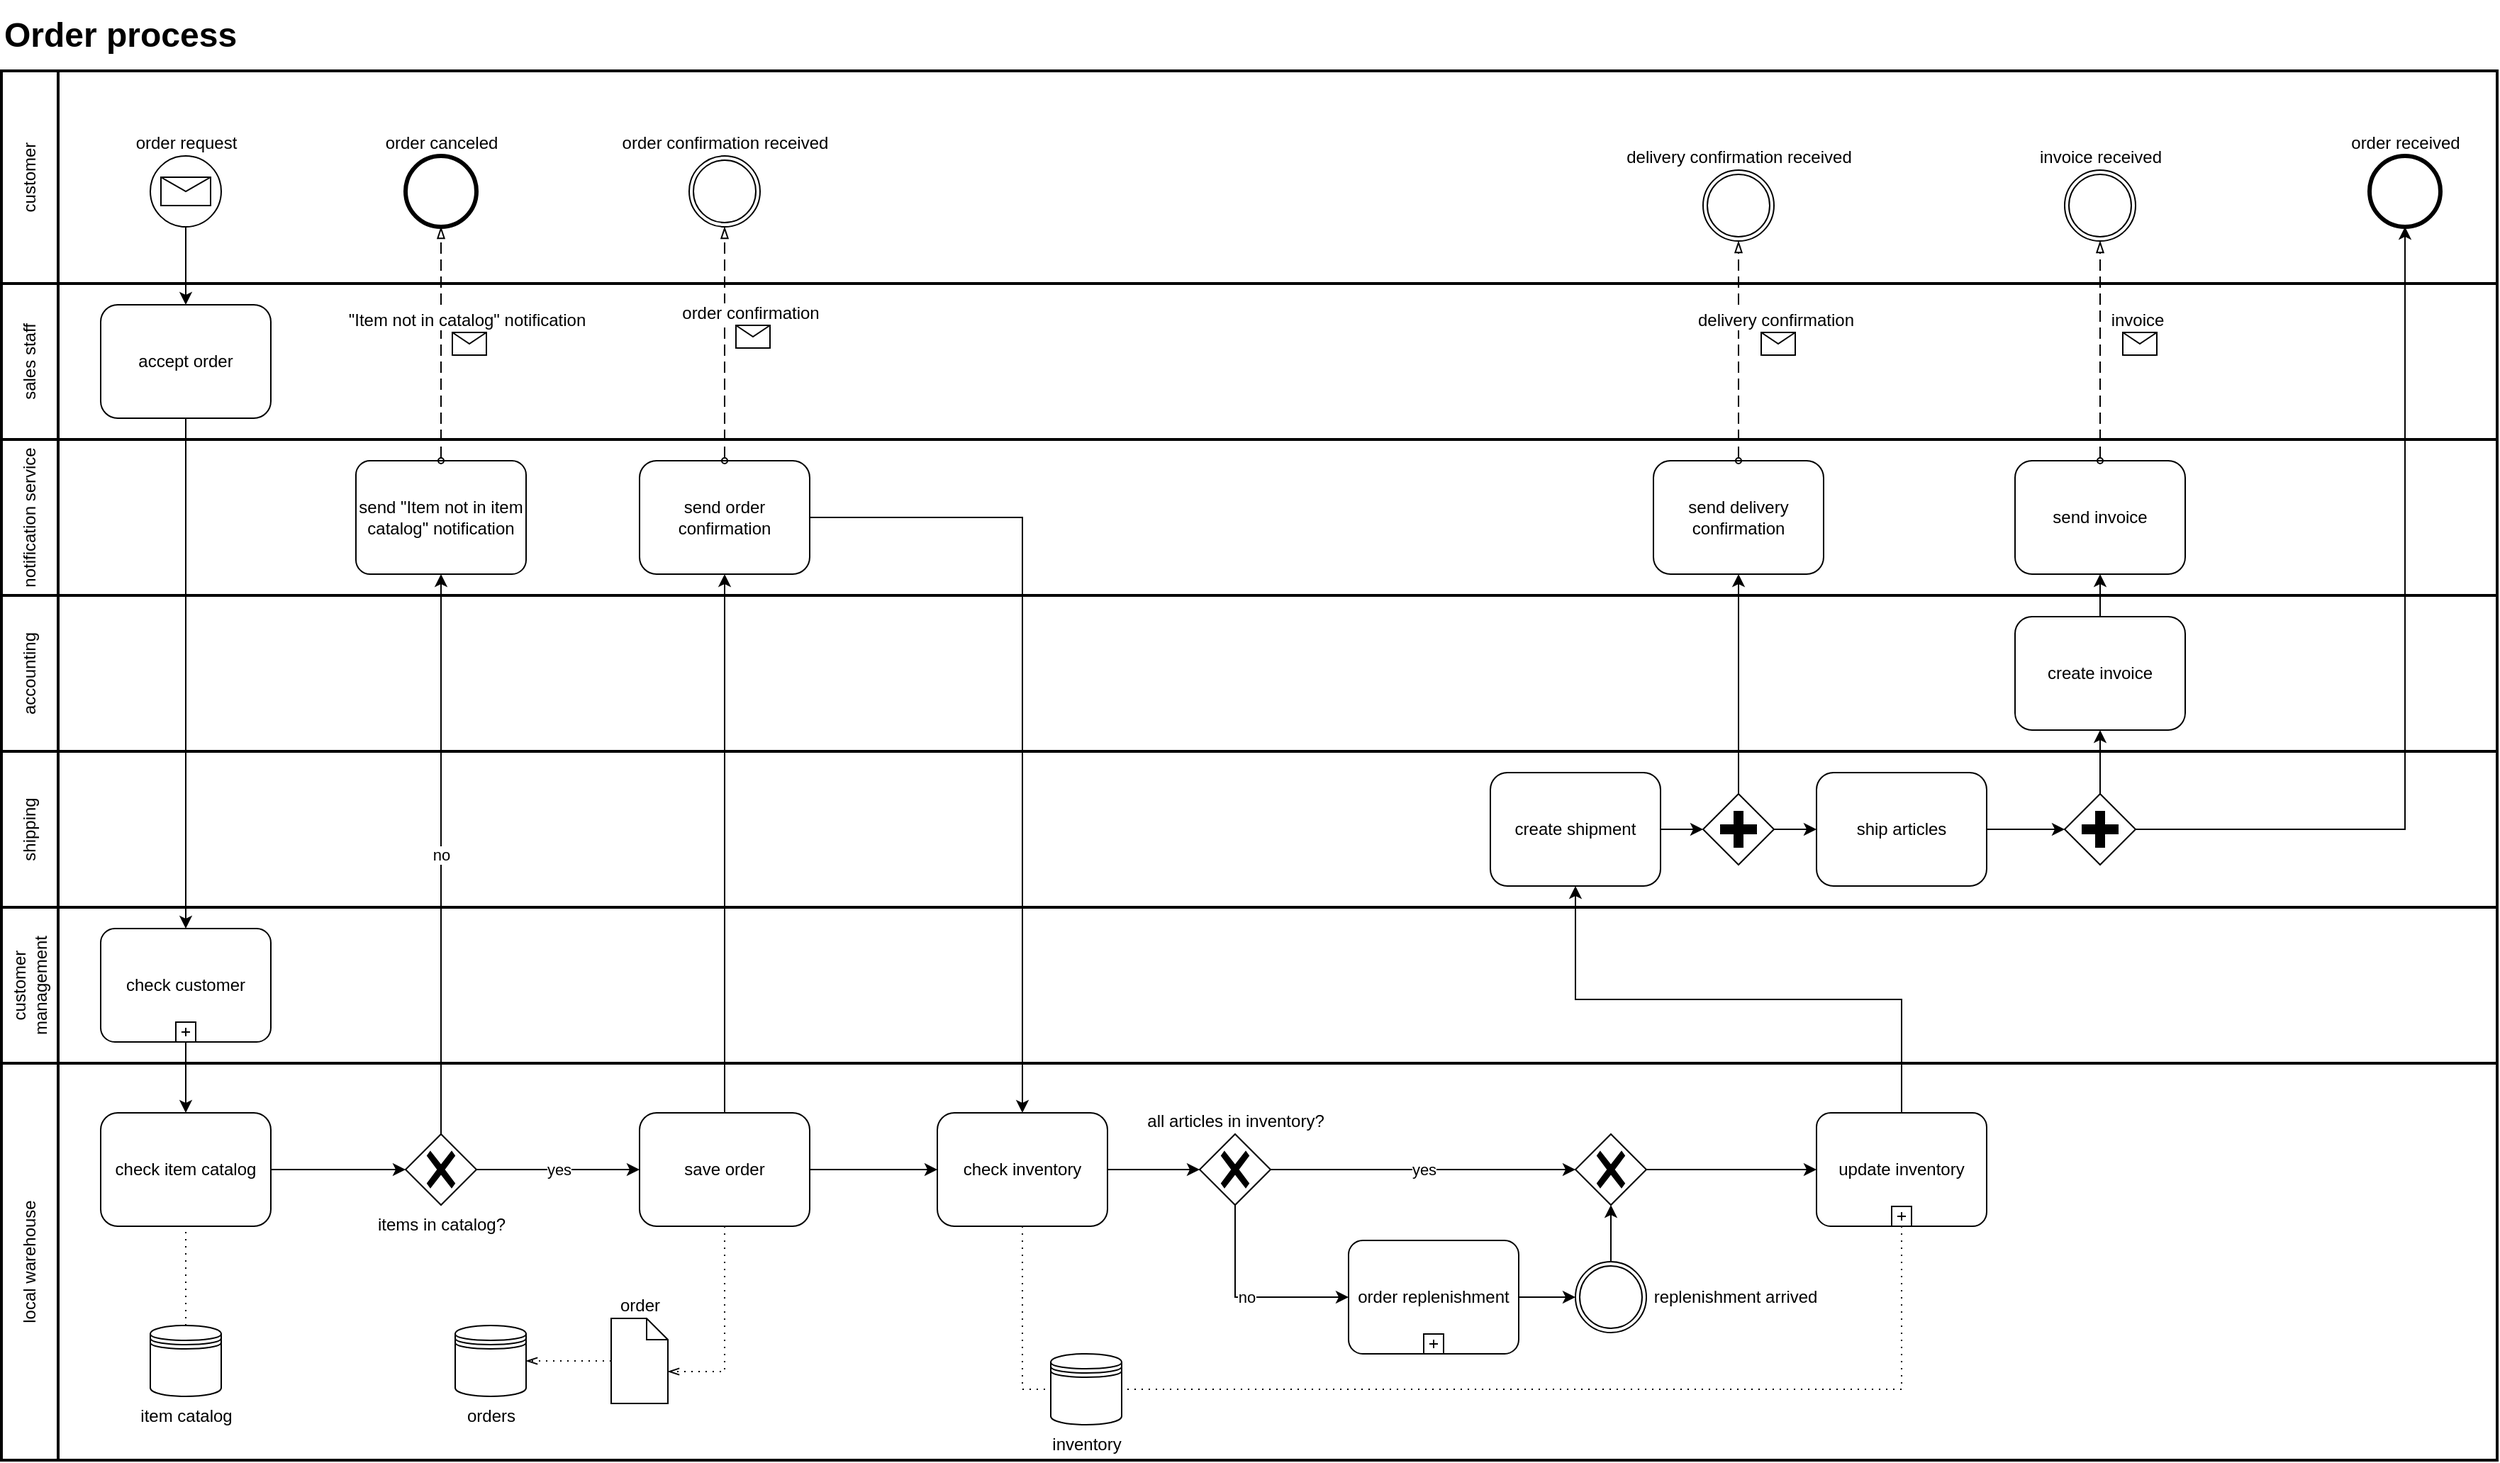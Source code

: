 <mxfile version="23.1.5" type="device">
  <diagram name="Page-1" id="hzpra2lofDzAdFRERjlR">
    <mxGraphModel dx="2100" dy="1242" grid="1" gridSize="10" guides="1" tooltips="1" connect="1" arrows="1" fold="1" page="1" pageScale="1" pageWidth="827" pageHeight="1169" math="0" shadow="0">
      <root>
        <mxCell id="0" />
        <mxCell id="1" parent="0" />
        <mxCell id="yxxhoaD4eO6ZaPYa3Uak-2" value="accounting" style="swimlane;html=1;startSize=40;fontStyle=0;collapsible=0;horizontal=0;swimlaneLine=1;swimlaneFillColor=#ffffff;strokeWidth=2;whiteSpace=wrap;" parent="1" vertex="1">
          <mxGeometry x="30" y="540" width="1760" height="110" as="geometry" />
        </mxCell>
        <mxCell id="qseJRWOYaKlsRWUmHyyh-34" value="create invoice" style="html=1;whiteSpace=wrap;rounded=1;" parent="yxxhoaD4eO6ZaPYa3Uak-2" vertex="1">
          <mxGeometry x="1420" y="15" width="120" height="80" as="geometry" />
        </mxCell>
        <mxCell id="yxxhoaD4eO6ZaPYa3Uak-7" value="customer management" style="swimlane;html=1;startSize=40;fontStyle=0;collapsible=0;horizontal=0;swimlaneLine=1;swimlaneFillColor=#ffffff;strokeWidth=2;whiteSpace=wrap;" parent="1" vertex="1">
          <mxGeometry x="30" y="760" width="1760" height="110" as="geometry" />
        </mxCell>
        <mxCell id="qseJRWOYaKlsRWUmHyyh-20" value="check customer" style="points=[[0.25,0,0],[0.5,0,0],[0.75,0,0],[1,0.25,0],[1,0.5,0],[1,0.75,0],[0.75,1,0],[0.5,1,0],[0.25,1,0],[0,0.75,0],[0,0.5,0],[0,0.25,0]];shape=mxgraph.bpmn.task;whiteSpace=wrap;rectStyle=rounded;size=10;html=1;container=1;expand=0;collapsible=0;taskMarker=abstract;isLoopSub=1;" parent="yxxhoaD4eO6ZaPYa3Uak-7" vertex="1">
          <mxGeometry x="70" y="15" width="120" height="80" as="geometry" />
        </mxCell>
        <mxCell id="yxxhoaD4eO6ZaPYa3Uak-5" value="shipping" style="swimlane;html=1;startSize=40;fontStyle=0;collapsible=0;horizontal=0;swimlaneLine=1;swimlaneFillColor=#ffffff;strokeWidth=2;whiteSpace=wrap;" parent="1" vertex="1">
          <mxGeometry x="30" y="650" width="1760" height="110" as="geometry" />
        </mxCell>
        <mxCell id="qseJRWOYaKlsRWUmHyyh-18" value="ship articles" style="html=1;whiteSpace=wrap;rounded=1;" parent="yxxhoaD4eO6ZaPYa3Uak-5" vertex="1">
          <mxGeometry x="1280" y="15" width="120" height="80" as="geometry" />
        </mxCell>
        <mxCell id="_lNKXiJvBvEVK6ei5fl--7" value="" style="points=[[0.25,0.25,0],[0.5,0,0],[0.75,0.25,0],[1,0.5,0],[0.75,0.75,0],[0.5,1,0],[0.25,0.75,0],[0,0.5,0]];shape=mxgraph.bpmn.gateway2;html=1;verticalLabelPosition=bottom;labelBackgroundColor=#ffffff;verticalAlign=top;align=center;perimeter=rhombusPerimeter;outlineConnect=0;outline=none;symbol=none;gwType=parallel;" parent="yxxhoaD4eO6ZaPYa3Uak-5" vertex="1">
          <mxGeometry x="1455" y="30" width="50" height="50" as="geometry" />
        </mxCell>
        <mxCell id="_lNKXiJvBvEVK6ei5fl--9" style="edgeStyle=orthogonalEdgeStyle;rounded=0;orthogonalLoop=1;jettySize=auto;html=1;exitX=1;exitY=0.5;exitDx=0;exitDy=0;entryX=0;entryY=0.5;entryDx=0;entryDy=0;entryPerimeter=0;" parent="yxxhoaD4eO6ZaPYa3Uak-5" source="qseJRWOYaKlsRWUmHyyh-18" target="_lNKXiJvBvEVK6ei5fl--7" edge="1">
          <mxGeometry relative="1" as="geometry" />
        </mxCell>
        <mxCell id="gdt7zPEGGBDMyjtj9AMs-1" value="create shipment" style="html=1;whiteSpace=wrap;rounded=1;" vertex="1" parent="yxxhoaD4eO6ZaPYa3Uak-5">
          <mxGeometry x="1050" y="15" width="120" height="80" as="geometry" />
        </mxCell>
        <mxCell id="gdt7zPEGGBDMyjtj9AMs-9" style="edgeStyle=orthogonalEdgeStyle;rounded=0;orthogonalLoop=1;jettySize=auto;html=1;exitX=1;exitY=0.5;exitDx=0;exitDy=0;exitPerimeter=0;entryX=0;entryY=0.5;entryDx=0;entryDy=0;" edge="1" parent="yxxhoaD4eO6ZaPYa3Uak-5" source="gdt7zPEGGBDMyjtj9AMs-7" target="qseJRWOYaKlsRWUmHyyh-18">
          <mxGeometry relative="1" as="geometry" />
        </mxCell>
        <mxCell id="gdt7zPEGGBDMyjtj9AMs-7" value="" style="points=[[0.25,0.25,0],[0.5,0,0],[0.75,0.25,0],[1,0.5,0],[0.75,0.75,0],[0.5,1,0],[0.25,0.75,0],[0,0.5,0]];shape=mxgraph.bpmn.gateway2;html=1;verticalLabelPosition=bottom;labelBackgroundColor=#ffffff;verticalAlign=top;align=center;perimeter=rhombusPerimeter;outlineConnect=0;outline=none;symbol=none;gwType=parallel;" vertex="1" parent="yxxhoaD4eO6ZaPYa3Uak-5">
          <mxGeometry x="1200" y="30" width="50" height="50" as="geometry" />
        </mxCell>
        <mxCell id="gdt7zPEGGBDMyjtj9AMs-8" style="edgeStyle=orthogonalEdgeStyle;rounded=0;orthogonalLoop=1;jettySize=auto;html=1;exitX=1;exitY=0.5;exitDx=0;exitDy=0;entryX=0;entryY=0.5;entryDx=0;entryDy=0;entryPerimeter=0;" edge="1" parent="yxxhoaD4eO6ZaPYa3Uak-5" source="gdt7zPEGGBDMyjtj9AMs-1" target="gdt7zPEGGBDMyjtj9AMs-7">
          <mxGeometry relative="1" as="geometry" />
        </mxCell>
        <mxCell id="yxxhoaD4eO6ZaPYa3Uak-1" value="notification service" style="swimlane;html=1;startSize=40;fontStyle=0;collapsible=0;horizontal=0;swimlaneLine=1;swimlaneFillColor=#ffffff;strokeWidth=2;whiteSpace=wrap;" parent="1" vertex="1">
          <mxGeometry x="30" y="430" width="1760" height="110" as="geometry" />
        </mxCell>
        <mxCell id="qseJRWOYaKlsRWUmHyyh-61" value="send &quot;Item not in item catalog&quot; notification" style="points=[[0.25,0,0],[0.5,0,0],[0.75,0,0],[1,0.25,0],[1,0.5,0],[1,0.75,0],[0.75,1,0],[0.5,1,0],[0.25,1,0],[0,0.75,0],[0,0.5,0],[0,0.25,0]];shape=mxgraph.bpmn.task;whiteSpace=wrap;rectStyle=rounded;size=10;html=1;container=1;expand=0;collapsible=0;taskMarker=abstract;" parent="yxxhoaD4eO6ZaPYa3Uak-1" vertex="1">
          <mxGeometry x="250" y="15" width="120" height="80" as="geometry" />
        </mxCell>
        <mxCell id="qseJRWOYaKlsRWUmHyyh-46" value="send order confirmation" style="shape=ext;rounded=1;html=1;whiteSpace=wrap;" parent="yxxhoaD4eO6ZaPYa3Uak-1" vertex="1">
          <mxGeometry x="450" y="15" width="120" height="80" as="geometry" />
        </mxCell>
        <mxCell id="yxxhoaD4eO6ZaPYa3Uak-3" value="send invoice" style="html=1;whiteSpace=wrap;rounded=1;" parent="yxxhoaD4eO6ZaPYa3Uak-1" vertex="1">
          <mxGeometry x="1420" y="15" width="120" height="80" as="geometry" />
        </mxCell>
        <mxCell id="gdt7zPEGGBDMyjtj9AMs-2" value="send delivery confirmation" style="html=1;whiteSpace=wrap;rounded=1;" vertex="1" parent="yxxhoaD4eO6ZaPYa3Uak-1">
          <mxGeometry x="1165" y="15" width="120" height="80" as="geometry" />
        </mxCell>
        <mxCell id="qseJRWOYaKlsRWUmHyyh-8" value="local warehouse" style="swimlane;html=1;startSize=40;fontStyle=0;collapsible=0;horizontal=0;swimlaneLine=1;swimlaneFillColor=#ffffff;strokeWidth=2;whiteSpace=wrap;" parent="1" vertex="1">
          <mxGeometry x="30" y="870" width="1760" height="280" as="geometry" />
        </mxCell>
        <mxCell id="yxxhoaD4eO6ZaPYa3Uak-17" value="" style="edgeStyle=orthogonalEdgeStyle;rounded=0;orthogonalLoop=1;jettySize=auto;html=1;" parent="qseJRWOYaKlsRWUmHyyh-8" source="qseJRWOYaKlsRWUmHyyh-10" target="qseJRWOYaKlsRWUmHyyh-12" edge="1">
          <mxGeometry relative="1" as="geometry" />
        </mxCell>
        <mxCell id="qseJRWOYaKlsRWUmHyyh-10" value="save order" style="shape=ext;rounded=1;html=1;whiteSpace=wrap;" parent="qseJRWOYaKlsRWUmHyyh-8" vertex="1">
          <mxGeometry x="450" y="35" width="120" height="80" as="geometry" />
        </mxCell>
        <mxCell id="qseJRWOYaKlsRWUmHyyh-11" value="" style="edgeStyle=orthogonalEdgeStyle;rounded=0;orthogonalLoop=1;jettySize=auto;html=1;" parent="qseJRWOYaKlsRWUmHyyh-8" source="qseJRWOYaKlsRWUmHyyh-12" target="qseJRWOYaKlsRWUmHyyh-21" edge="1">
          <mxGeometry relative="1" as="geometry" />
        </mxCell>
        <mxCell id="qseJRWOYaKlsRWUmHyyh-12" value="check inventory" style="shape=ext;rounded=1;html=1;whiteSpace=wrap;" parent="qseJRWOYaKlsRWUmHyyh-8" vertex="1">
          <mxGeometry x="660" y="35" width="120" height="80" as="geometry" />
        </mxCell>
        <mxCell id="yxxhoaD4eO6ZaPYa3Uak-12" value="" style="edgeStyle=orthogonalEdgeStyle;rounded=0;orthogonalLoop=1;jettySize=auto;html=1;" parent="qseJRWOYaKlsRWUmHyyh-8" source="qseJRWOYaKlsRWUmHyyh-14" target="qseJRWOYaKlsRWUmHyyh-16" edge="1">
          <mxGeometry relative="1" as="geometry" />
        </mxCell>
        <mxCell id="qseJRWOYaKlsRWUmHyyh-14" value="check item catalog" style="shape=ext;rounded=1;html=1;whiteSpace=wrap;" parent="qseJRWOYaKlsRWUmHyyh-8" vertex="1">
          <mxGeometry x="70" y="35" width="120" height="80" as="geometry" />
        </mxCell>
        <mxCell id="qseJRWOYaKlsRWUmHyyh-15" value="item catalog" style="shape=datastore;html=1;labelPosition=center;verticalLabelPosition=bottom;align=center;verticalAlign=top;" parent="qseJRWOYaKlsRWUmHyyh-8" vertex="1">
          <mxGeometry x="105" y="185" width="50" height="50" as="geometry" />
        </mxCell>
        <mxCell id="yxxhoaD4eO6ZaPYa3Uak-14" value="yes" style="edgeStyle=orthogonalEdgeStyle;rounded=0;orthogonalLoop=1;jettySize=auto;html=1;" parent="qseJRWOYaKlsRWUmHyyh-8" source="qseJRWOYaKlsRWUmHyyh-16" target="qseJRWOYaKlsRWUmHyyh-10" edge="1">
          <mxGeometry relative="1" as="geometry" />
        </mxCell>
        <mxCell id="qseJRWOYaKlsRWUmHyyh-16" value="items in catalog?" style="points=[[0.25,0.25,0],[0.5,0,0],[0.75,0.25,0],[1,0.5,0],[0.75,0.75,0],[0.5,1,0],[0.25,0.75,0],[0,0.5,0]];shape=mxgraph.bpmn.gateway2;html=1;verticalLabelPosition=bottom;labelBackgroundColor=#ffffff;verticalAlign=top;align=center;perimeter=rhombusPerimeter;outlineConnect=0;outline=none;symbol=none;gwType=exclusive;labelPosition=center;" parent="qseJRWOYaKlsRWUmHyyh-8" vertex="1">
          <mxGeometry x="285" y="50" width="50" height="50" as="geometry" />
        </mxCell>
        <mxCell id="_lNKXiJvBvEVK6ei5fl--1" value="yes" style="edgeStyle=orthogonalEdgeStyle;rounded=0;orthogonalLoop=1;jettySize=auto;html=1;exitX=1;exitY=0.5;exitDx=0;exitDy=0;exitPerimeter=0;" parent="qseJRWOYaKlsRWUmHyyh-8" source="qseJRWOYaKlsRWUmHyyh-21" target="qseJRWOYaKlsRWUmHyyh-23" edge="1">
          <mxGeometry relative="1" as="geometry" />
        </mxCell>
        <mxCell id="qseJRWOYaKlsRWUmHyyh-21" value="all articles in inventory?" style="points=[[0.25,0.25,0],[0.5,0,0],[0.75,0.25,0],[1,0.5,0],[0.75,0.75,0],[0.5,1,0],[0.25,0.75,0],[0,0.5,0]];shape=mxgraph.bpmn.gateway2;html=1;verticalLabelPosition=top;labelBackgroundColor=#ffffff;verticalAlign=bottom;align=center;perimeter=rhombusPerimeter;outlineConnect=0;outline=none;symbol=none;gwType=exclusive;labelPosition=center;" parent="qseJRWOYaKlsRWUmHyyh-8" vertex="1">
          <mxGeometry x="845" y="50" width="50" height="50" as="geometry" />
        </mxCell>
        <mxCell id="qseJRWOYaKlsRWUmHyyh-25" value="order replenishment" style="points=[[0.25,0,0],[0.5,0,0],[0.75,0,0],[1,0.25,0],[1,0.5,0],[1,0.75,0],[0.75,1,0],[0.5,1,0],[0.25,1,0],[0,0.75,0],[0,0.5,0],[0,0.25,0]];shape=mxgraph.bpmn.task;whiteSpace=wrap;rectStyle=rounded;size=10;html=1;container=1;expand=0;collapsible=0;taskMarker=abstract;isLoopSub=1;" parent="qseJRWOYaKlsRWUmHyyh-8" vertex="1">
          <mxGeometry x="950" y="125" width="120" height="80" as="geometry" />
        </mxCell>
        <mxCell id="qseJRWOYaKlsRWUmHyyh-26" value="no" style="edgeStyle=orthogonalEdgeStyle;rounded=0;html=1;jettySize=auto;orthogonalLoop=1;entryX=0;entryY=0.5;entryDx=0;entryDy=0;entryPerimeter=0;exitX=0.5;exitY=1;exitDx=0;exitDy=0;exitPerimeter=0;" parent="qseJRWOYaKlsRWUmHyyh-8" source="qseJRWOYaKlsRWUmHyyh-21" target="qseJRWOYaKlsRWUmHyyh-25" edge="1">
          <mxGeometry relative="1" as="geometry">
            <mxPoint x="880" y="100" as="sourcePoint" />
            <mxPoint x="415" y="520.0" as="targetPoint" />
            <Array as="points" />
          </mxGeometry>
        </mxCell>
        <mxCell id="qseJRWOYaKlsRWUmHyyh-28" value="&amp;nbsp;replenishment arrived" style="points=[[0.145,0.145,0],[0.5,0,0],[0.855,0.145,0],[1,0.5,0],[0.855,0.855,0],[0.5,1,0],[0.145,0.855,0],[0,0.5,0]];shape=mxgraph.bpmn.event;html=1;verticalLabelPosition=middle;labelBackgroundColor=#ffffff;verticalAlign=middle;align=left;perimeter=ellipsePerimeter;outlineConnect=0;aspect=fixed;outline=throwing;symbol=general;labelPosition=right;" parent="qseJRWOYaKlsRWUmHyyh-8" vertex="1">
          <mxGeometry x="1110" y="140" width="50" height="50" as="geometry" />
        </mxCell>
        <mxCell id="qseJRWOYaKlsRWUmHyyh-29" style="edgeStyle=orthogonalEdgeStyle;rounded=0;html=1;jettySize=auto;orthogonalLoop=1;exitX=1;exitY=0.5;exitDx=0;exitDy=0;exitPerimeter=0;entryX=0;entryY=0.5;entryDx=0;entryDy=0;entryPerimeter=0;" parent="qseJRWOYaKlsRWUmHyyh-8" source="qseJRWOYaKlsRWUmHyyh-25" target="qseJRWOYaKlsRWUmHyyh-28" edge="1">
          <mxGeometry relative="1" as="geometry">
            <mxPoint x="550" y="680" as="sourcePoint" />
            <mxPoint x="595" y="865" as="targetPoint" />
          </mxGeometry>
        </mxCell>
        <mxCell id="qseJRWOYaKlsRWUmHyyh-35" value="update inventory" style="points=[[0.25,0,0],[0.5,0,0],[0.75,0,0],[1,0.25,0],[1,0.5,0],[1,0.75,0],[0.75,1,0],[0.5,1,0],[0.25,1,0],[0,0.75,0],[0,0.5,0],[0,0.25,0]];shape=mxgraph.bpmn.task;whiteSpace=wrap;rectStyle=rounded;size=10;html=1;container=1;expand=0;collapsible=0;taskMarker=abstract;isLoopSub=1;" parent="qseJRWOYaKlsRWUmHyyh-8" vertex="1">
          <mxGeometry x="1280" y="35" width="120" height="80" as="geometry" />
        </mxCell>
        <mxCell id="qseJRWOYaKlsRWUmHyyh-36" value="orders" style="shape=datastore;html=1;labelPosition=center;verticalLabelPosition=bottom;align=center;verticalAlign=top;" parent="qseJRWOYaKlsRWUmHyyh-8" vertex="1">
          <mxGeometry x="320" y="185" width="50" height="50" as="geometry" />
        </mxCell>
        <mxCell id="qseJRWOYaKlsRWUmHyyh-37" value="order" style="shape=mxgraph.bpmn.data;labelPosition=center;verticalLabelPosition=top;align=center;verticalAlign=bottom;size=15;html=1;" parent="qseJRWOYaKlsRWUmHyyh-8" vertex="1">
          <mxGeometry x="430" y="180" width="40" height="60" as="geometry" />
        </mxCell>
        <mxCell id="qseJRWOYaKlsRWUmHyyh-49" value="" style="edgeStyle=elbowEdgeStyle;fontSize=12;html=1;endFill=0;startFill=0;endSize=6;startSize=6;dashed=1;dashPattern=1 4;endArrow=none;startArrow=none;rounded=0;exitX=0.5;exitY=0;exitDx=0;exitDy=0;entryX=0.5;entryY=1;entryDx=0;entryDy=0;" parent="qseJRWOYaKlsRWUmHyyh-8" source="qseJRWOYaKlsRWUmHyyh-15" target="qseJRWOYaKlsRWUmHyyh-14" edge="1">
          <mxGeometry width="160" relative="1" as="geometry">
            <mxPoint x="260" y="-30" as="sourcePoint" />
            <mxPoint x="150" y="-130" as="targetPoint" />
          </mxGeometry>
        </mxCell>
        <mxCell id="qseJRWOYaKlsRWUmHyyh-66" value="inventory" style="shape=datastore;html=1;labelPosition=center;verticalLabelPosition=bottom;align=center;verticalAlign=top;" parent="qseJRWOYaKlsRWUmHyyh-8" vertex="1">
          <mxGeometry x="740" y="205" width="50" height="50" as="geometry" />
        </mxCell>
        <mxCell id="qseJRWOYaKlsRWUmHyyh-71" value="" style="edgeStyle=elbowEdgeStyle;fontSize=12;html=1;endFill=0;startFill=0;endSize=6;startSize=6;dashed=1;dashPattern=1 4;endArrow=none;startArrow=none;rounded=0;entryX=0;entryY=0.5;entryDx=0;entryDy=0;exitX=0.5;exitY=1;exitDx=0;exitDy=0;labelPosition=left;verticalLabelPosition=middle;align=right;verticalAlign=middle;" parent="qseJRWOYaKlsRWUmHyyh-8" source="qseJRWOYaKlsRWUmHyyh-12" target="qseJRWOYaKlsRWUmHyyh-66" edge="1">
          <mxGeometry width="160" relative="1" as="geometry">
            <mxPoint x="760" y="110" as="sourcePoint" />
            <mxPoint x="950" y="80" as="targetPoint" />
            <Array as="points">
              <mxPoint x="720" y="170" />
            </Array>
          </mxGeometry>
        </mxCell>
        <mxCell id="qseJRWOYaKlsRWUmHyyh-72" value="" style="edgeStyle=elbowEdgeStyle;fontSize=12;html=1;endFill=0;startFill=0;endSize=6;startSize=6;dashed=1;dashPattern=1 4;endArrow=none;startArrow=none;rounded=0;exitX=0.5;exitY=1;exitDx=0;exitDy=0;exitPerimeter=0;entryX=1;entryY=0.5;entryDx=0;entryDy=0;" parent="qseJRWOYaKlsRWUmHyyh-8" source="qseJRWOYaKlsRWUmHyyh-35" target="qseJRWOYaKlsRWUmHyyh-66" edge="1">
          <mxGeometry width="160" relative="1" as="geometry">
            <mxPoint x="890" y="80" as="sourcePoint" />
            <mxPoint x="1170" y="80" as="targetPoint" />
            <Array as="points">
              <mxPoint x="1340" y="180" />
              <mxPoint x="1320" y="240" />
              <mxPoint x="1460" y="160" />
            </Array>
          </mxGeometry>
        </mxCell>
        <mxCell id="yxxhoaD4eO6ZaPYa3Uak-15" value="" style="edgeStyle=elbowEdgeStyle;fontSize=12;html=1;endFill=0;startFill=0;endSize=6;startSize=6;dashed=1;dashPattern=1 4;endArrow=openThin;startArrow=none;rounded=0;exitX=0.5;exitY=1;exitDx=0;exitDy=0;entryX=0;entryY=0;entryDx=40;entryDy=37.5;entryPerimeter=0;" parent="qseJRWOYaKlsRWUmHyyh-8" source="qseJRWOYaKlsRWUmHyyh-10" target="qseJRWOYaKlsRWUmHyyh-37" edge="1">
          <mxGeometry width="160" relative="1" as="geometry">
            <mxPoint x="530" y="170" as="sourcePoint" />
            <mxPoint x="690" y="170" as="targetPoint" />
            <Array as="points">
              <mxPoint x="510" y="170" />
            </Array>
          </mxGeometry>
        </mxCell>
        <mxCell id="yxxhoaD4eO6ZaPYa3Uak-16" value="" style="edgeStyle=elbowEdgeStyle;fontSize=12;html=1;endFill=0;startFill=0;endSize=6;startSize=6;dashed=1;dashPattern=1 4;endArrow=openThin;startArrow=none;rounded=0;exitX=0;exitY=0.5;exitDx=0;exitDy=0;exitPerimeter=0;entryX=1;entryY=0.5;entryDx=0;entryDy=0;" parent="qseJRWOYaKlsRWUmHyyh-8" source="qseJRWOYaKlsRWUmHyyh-37" target="qseJRWOYaKlsRWUmHyyh-36" edge="1">
          <mxGeometry width="160" relative="1" as="geometry">
            <mxPoint x="170" y="220" as="sourcePoint" />
            <mxPoint x="370" y="240" as="targetPoint" />
          </mxGeometry>
        </mxCell>
        <mxCell id="qseJRWOYaKlsRWUmHyyh-23" value="" style="points=[[0.25,0.25,0],[0.5,0,0],[0.75,0.25,0],[1,0.5,0],[0.75,0.75,0],[0.5,1,0],[0.25,0.75,0],[0,0.5,0]];shape=mxgraph.bpmn.gateway2;html=1;verticalLabelPosition=top;labelBackgroundColor=#ffffff;verticalAlign=bottom;align=center;perimeter=rhombusPerimeter;outlineConnect=0;outline=none;symbol=none;gwType=exclusive;labelPosition=center;" parent="qseJRWOYaKlsRWUmHyyh-8" vertex="1">
          <mxGeometry x="1110" y="50" width="50" height="50" as="geometry" />
        </mxCell>
        <mxCell id="qseJRWOYaKlsRWUmHyyh-27" value="" style="edgeStyle=orthogonalEdgeStyle;rounded=0;orthogonalLoop=1;jettySize=auto;html=1;exitX=0.5;exitY=0;exitDx=0;exitDy=0;exitPerimeter=0;entryX=0.5;entryY=1;entryDx=0;entryDy=0;entryPerimeter=0;" parent="qseJRWOYaKlsRWUmHyyh-8" source="qseJRWOYaKlsRWUmHyyh-28" target="qseJRWOYaKlsRWUmHyyh-23" edge="1">
          <mxGeometry relative="1" as="geometry" />
        </mxCell>
        <mxCell id="_lNKXiJvBvEVK6ei5fl--2" style="edgeStyle=orthogonalEdgeStyle;rounded=0;orthogonalLoop=1;jettySize=auto;html=1;exitX=1;exitY=0.5;exitDx=0;exitDy=0;exitPerimeter=0;entryX=0;entryY=0.5;entryDx=0;entryDy=0;entryPerimeter=0;" parent="qseJRWOYaKlsRWUmHyyh-8" source="qseJRWOYaKlsRWUmHyyh-23" target="qseJRWOYaKlsRWUmHyyh-35" edge="1">
          <mxGeometry relative="1" as="geometry" />
        </mxCell>
        <mxCell id="qseJRWOYaKlsRWUmHyyh-1" value="sales staff" style="swimlane;html=1;startSize=40;fontStyle=0;collapsible=0;horizontal=0;swimlaneLine=1;swimlaneFillColor=#ffffff;strokeWidth=2;whiteSpace=wrap;" parent="1" vertex="1">
          <mxGeometry x="30" y="320" width="1760" height="110" as="geometry" />
        </mxCell>
        <mxCell id="qseJRWOYaKlsRWUmHyyh-2" value="accept order" style="shape=ext;rounded=1;html=1;whiteSpace=wrap;" parent="qseJRWOYaKlsRWUmHyyh-1" vertex="1">
          <mxGeometry x="70" y="15" width="120" height="80" as="geometry" />
        </mxCell>
        <mxCell id="qseJRWOYaKlsRWUmHyyh-3" value="customer" style="swimlane;html=1;startSize=40;fontStyle=0;collapsible=0;horizontal=0;swimlaneLine=1;swimlaneFillColor=#ffffff;strokeWidth=2;whiteSpace=wrap;" parent="1" vertex="1">
          <mxGeometry x="30" y="170" width="1760" height="150" as="geometry" />
        </mxCell>
        <mxCell id="qseJRWOYaKlsRWUmHyyh-4" value="order request" style="points=[[0.145,0.145,0],[0.5,0,0],[0.855,0.145,0],[1,0.5,0],[0.855,0.855,0],[0.5,1,0],[0.145,0.855,0],[0,0.5,0]];shape=mxgraph.bpmn.event;html=1;verticalLabelPosition=top;labelBackgroundColor=#ffffff;verticalAlign=bottom;align=center;perimeter=ellipsePerimeter;outlineConnect=0;aspect=fixed;outline=standard;symbol=message;labelPosition=center;" parent="qseJRWOYaKlsRWUmHyyh-3" vertex="1">
          <mxGeometry x="105" y="60" width="50" height="50" as="geometry" />
        </mxCell>
        <mxCell id="qseJRWOYaKlsRWUmHyyh-5" value="order confirmation received" style="points=[[0.145,0.145,0],[0.5,0,0],[0.855,0.145,0],[1,0.5,0],[0.855,0.855,0],[0.5,1,0],[0.145,0.855,0],[0,0.5,0]];shape=mxgraph.bpmn.event;html=1;verticalLabelPosition=top;labelBackgroundColor=#ffffff;verticalAlign=bottom;align=center;perimeter=ellipsePerimeter;outlineConnect=0;aspect=fixed;outline=throwing;symbol=general;labelPosition=center;" parent="qseJRWOYaKlsRWUmHyyh-3" vertex="1">
          <mxGeometry x="485" y="60" width="50" height="50" as="geometry" />
        </mxCell>
        <mxCell id="qseJRWOYaKlsRWUmHyyh-6" value="invoice received" style="points=[[0.145,0.145,0],[0.5,0,0],[0.855,0.145,0],[1,0.5,0],[0.855,0.855,0],[0.5,1,0],[0.145,0.855,0],[0,0.5,0]];shape=mxgraph.bpmn.event;html=1;verticalLabelPosition=top;labelBackgroundColor=#ffffff;verticalAlign=bottom;align=center;perimeter=ellipsePerimeter;outlineConnect=0;aspect=fixed;outline=throwing;symbol=general;labelPosition=center;" parent="qseJRWOYaKlsRWUmHyyh-3" vertex="1">
          <mxGeometry x="1455" y="70" width="50" height="50" as="geometry" />
        </mxCell>
        <mxCell id="qseJRWOYaKlsRWUmHyyh-7" value="order received" style="points=[[0.145,0.145,0],[0.5,0,0],[0.855,0.145,0],[1,0.5,0],[0.855,0.855,0],[0.5,1,0],[0.145,0.855,0],[0,0.5,0]];shape=mxgraph.bpmn.event;html=1;verticalLabelPosition=top;labelBackgroundColor=#ffffff;verticalAlign=bottom;align=center;perimeter=ellipsePerimeter;outlineConnect=0;aspect=fixed;outline=end;symbol=terminate2;labelPosition=center;" parent="qseJRWOYaKlsRWUmHyyh-3" vertex="1">
          <mxGeometry x="1670" y="60" width="50" height="50" as="geometry" />
        </mxCell>
        <mxCell id="qseJRWOYaKlsRWUmHyyh-63" value="order canceled" style="points=[[0.145,0.145,0],[0.5,0,0],[0.855,0.145,0],[1,0.5,0],[0.855,0.855,0],[0.5,1,0],[0.145,0.855,0],[0,0.5,0]];shape=mxgraph.bpmn.event;html=1;verticalLabelPosition=top;labelBackgroundColor=#ffffff;verticalAlign=bottom;align=center;perimeter=ellipsePerimeter;outlineConnect=0;aspect=fixed;outline=end;symbol=terminate2;labelPosition=center;" parent="qseJRWOYaKlsRWUmHyyh-3" vertex="1">
          <mxGeometry x="285" y="60" width="50" height="50" as="geometry" />
        </mxCell>
        <mxCell id="gdt7zPEGGBDMyjtj9AMs-3" value="delivery confirmation received" style="points=[[0.145,0.145,0],[0.5,0,0],[0.855,0.145,0],[1,0.5,0],[0.855,0.855,0],[0.5,1,0],[0.145,0.855,0],[0,0.5,0]];shape=mxgraph.bpmn.event;html=1;verticalLabelPosition=top;labelBackgroundColor=#ffffff;verticalAlign=bottom;align=center;perimeter=ellipsePerimeter;outlineConnect=0;aspect=fixed;outline=throwing;symbol=general;labelPosition=center;" vertex="1" parent="qseJRWOYaKlsRWUmHyyh-3">
          <mxGeometry x="1200" y="70" width="50" height="50" as="geometry" />
        </mxCell>
        <mxCell id="qseJRWOYaKlsRWUmHyyh-50" style="edgeStyle=orthogonalEdgeStyle;rounded=0;orthogonalLoop=1;jettySize=auto;html=1;exitX=0.5;exitY=1;exitDx=0;exitDy=0;exitPerimeter=0;entryX=0.5;entryY=0;entryDx=0;entryDy=0;" parent="1" source="qseJRWOYaKlsRWUmHyyh-4" target="qseJRWOYaKlsRWUmHyyh-2" edge="1">
          <mxGeometry relative="1" as="geometry" />
        </mxCell>
        <mxCell id="qseJRWOYaKlsRWUmHyyh-54" value="" style="endArrow=blockThin;html=1;labelPosition=center;verticalLabelPosition=top;align=center;verticalAlign=bottom;dashed=1;dashPattern=8 4;endFill=0;startArrow=oval;startFill=0;endSize=6;startSize=4;rounded=0;entryX=0.5;entryY=1;entryDx=0;entryDy=0;entryPerimeter=0;exitX=0.5;exitY=0;exitDx=0;exitDy=0;" parent="1" source="yxxhoaD4eO6ZaPYa3Uak-3" target="qseJRWOYaKlsRWUmHyyh-6" edge="1">
          <mxGeometry x="0.429" y="-10" relative="1" as="geometry">
            <mxPoint x="1480" y="550" as="sourcePoint" />
            <mxPoint x="1190" y="570" as="targetPoint" />
            <mxPoint as="offset" />
          </mxGeometry>
        </mxCell>
        <mxCell id="qseJRWOYaKlsRWUmHyyh-55" value="invoice" style="shape=message;html=1;outlineConnect=0;labelPosition=center;verticalLabelPosition=top;align=center;verticalAlign=bottom;spacingRight=5;labelBackgroundColor=#ffffff;" parent="qseJRWOYaKlsRWUmHyyh-54" vertex="1">
          <mxGeometry width="24" height="16" relative="1" as="geometry">
            <mxPoint x="16" y="-13" as="offset" />
          </mxGeometry>
        </mxCell>
        <mxCell id="qseJRWOYaKlsRWUmHyyh-58" value="Order process" style="text;html=1;align=left;verticalAlign=middle;whiteSpace=wrap;rounded=0;fontSize=24;fontStyle=1" parent="1" vertex="1">
          <mxGeometry x="30" y="120" width="200" height="50" as="geometry" />
        </mxCell>
        <mxCell id="qseJRWOYaKlsRWUmHyyh-73" value="" style="endArrow=blockThin;html=1;labelPosition=left;verticalLabelPosition=middle;align=right;verticalAlign=middle;dashed=1;dashPattern=8 4;endFill=0;startArrow=oval;startFill=0;endSize=6;startSize=4;rounded=0;entryX=0.5;entryY=1;entryDx=0;entryDy=0;entryPerimeter=0;exitX=0.5;exitY=0;exitDx=0;exitDy=0;exitPerimeter=0;" parent="1" source="qseJRWOYaKlsRWUmHyyh-61" target="qseJRWOYaKlsRWUmHyyh-63" edge="1">
          <mxGeometry relative="1" as="geometry">
            <mxPoint x="425" y="510" as="sourcePoint" />
            <mxPoint x="423" y="310" as="targetPoint" />
          </mxGeometry>
        </mxCell>
        <mxCell id="qseJRWOYaKlsRWUmHyyh-74" value="&quot;Item not in catalog&quot; notification" style="shape=message;html=1;outlineConnect=0;labelPosition=center;verticalLabelPosition=top;align=center;verticalAlign=bottom;spacingRight=5;labelBackgroundColor=#ffffff;" parent="qseJRWOYaKlsRWUmHyyh-73" vertex="1">
          <mxGeometry width="24" height="16" relative="1" as="geometry">
            <mxPoint x="8" y="-8" as="offset" />
          </mxGeometry>
        </mxCell>
        <mxCell id="qseJRWOYaKlsRWUmHyyh-9" value="" style="edgeStyle=orthogonalEdgeStyle;rounded=0;orthogonalLoop=1;jettySize=auto;html=1;" parent="1" source="qseJRWOYaKlsRWUmHyyh-10" target="qseJRWOYaKlsRWUmHyyh-46" edge="1">
          <mxGeometry relative="1" as="geometry" />
        </mxCell>
        <mxCell id="qseJRWOYaKlsRWUmHyyh-45" value="" style="edgeStyle=orthogonalEdgeStyle;rounded=0;orthogonalLoop=1;jettySize=auto;html=1;exitX=1;exitY=0.5;exitDx=0;exitDy=0;" parent="1" source="qseJRWOYaKlsRWUmHyyh-46" target="qseJRWOYaKlsRWUmHyyh-12" edge="1">
          <mxGeometry relative="1" as="geometry" />
        </mxCell>
        <mxCell id="yxxhoaD4eO6ZaPYa3Uak-10" style="edgeStyle=orthogonalEdgeStyle;rounded=0;orthogonalLoop=1;jettySize=auto;html=1;exitX=0.5;exitY=1;exitDx=0;exitDy=0;entryX=0.5;entryY=0;entryDx=0;entryDy=0;entryPerimeter=0;" parent="1" source="qseJRWOYaKlsRWUmHyyh-2" target="qseJRWOYaKlsRWUmHyyh-20" edge="1">
          <mxGeometry relative="1" as="geometry" />
        </mxCell>
        <mxCell id="yxxhoaD4eO6ZaPYa3Uak-11" style="edgeStyle=orthogonalEdgeStyle;rounded=0;orthogonalLoop=1;jettySize=auto;html=1;exitX=0.5;exitY=1;exitDx=0;exitDy=0;exitPerimeter=0;entryX=0.5;entryY=0;entryDx=0;entryDy=0;" parent="1" source="qseJRWOYaKlsRWUmHyyh-20" target="qseJRWOYaKlsRWUmHyyh-14" edge="1">
          <mxGeometry relative="1" as="geometry" />
        </mxCell>
        <mxCell id="yxxhoaD4eO6ZaPYa3Uak-13" value="no" style="edgeStyle=orthogonalEdgeStyle;rounded=0;orthogonalLoop=1;jettySize=auto;html=1;exitX=0.5;exitY=0;exitDx=0;exitDy=0;exitPerimeter=0;entryX=0.5;entryY=1;entryDx=0;entryDy=0;entryPerimeter=0;" parent="1" source="qseJRWOYaKlsRWUmHyyh-16" target="qseJRWOYaKlsRWUmHyyh-61" edge="1">
          <mxGeometry relative="1" as="geometry" />
        </mxCell>
        <mxCell id="qseJRWOYaKlsRWUmHyyh-52" value="" style="endArrow=blockThin;html=1;labelPosition=center;verticalLabelPosition=top;align=center;verticalAlign=bottom;dashed=1;dashPattern=8 4;endFill=0;startArrow=oval;startFill=0;endSize=6;startSize=4;rounded=0;entryX=0.5;entryY=1;entryDx=0;entryDy=0;entryPerimeter=0;exitX=0.5;exitY=0;exitDx=0;exitDy=0;" parent="1" source="qseJRWOYaKlsRWUmHyyh-46" target="qseJRWOYaKlsRWUmHyyh-5" edge="1">
          <mxGeometry x="0.065" relative="1" as="geometry">
            <mxPoint x="537.5" y="445" as="sourcePoint" />
            <mxPoint x="532.5" y="280" as="targetPoint" />
            <mxPoint as="offset" />
          </mxGeometry>
        </mxCell>
        <mxCell id="qseJRWOYaKlsRWUmHyyh-53" value="order confirmation" style="shape=message;html=1;outlineConnect=0;labelPosition=center;verticalLabelPosition=top;align=center;verticalAlign=bottom;spacingRight=5;labelBackgroundColor=#ffffff;" parent="qseJRWOYaKlsRWUmHyyh-52" vertex="1">
          <mxGeometry width="24" height="16" relative="1" as="geometry">
            <mxPoint x="8" y="-13" as="offset" />
          </mxGeometry>
        </mxCell>
        <mxCell id="_lNKXiJvBvEVK6ei5fl--3" style="edgeStyle=orthogonalEdgeStyle;rounded=0;orthogonalLoop=1;jettySize=auto;html=1;exitX=0.5;exitY=0;exitDx=0;exitDy=0;exitPerimeter=0;entryX=0.5;entryY=1;entryDx=0;entryDy=0;" parent="1" source="qseJRWOYaKlsRWUmHyyh-35" target="gdt7zPEGGBDMyjtj9AMs-1" edge="1">
          <mxGeometry relative="1" as="geometry" />
        </mxCell>
        <mxCell id="_lNKXiJvBvEVK6ei5fl--15" style="edgeStyle=orthogonalEdgeStyle;rounded=0;orthogonalLoop=1;jettySize=auto;html=1;exitX=0.5;exitY=0;exitDx=0;exitDy=0;exitPerimeter=0;entryX=0.5;entryY=1;entryDx=0;entryDy=0;" parent="1" source="_lNKXiJvBvEVK6ei5fl--7" target="qseJRWOYaKlsRWUmHyyh-34" edge="1">
          <mxGeometry relative="1" as="geometry" />
        </mxCell>
        <mxCell id="_lNKXiJvBvEVK6ei5fl--17" style="edgeStyle=orthogonalEdgeStyle;rounded=0;orthogonalLoop=1;jettySize=auto;html=1;exitX=0.5;exitY=0;exitDx=0;exitDy=0;entryX=0.5;entryY=1;entryDx=0;entryDy=0;" parent="1" source="qseJRWOYaKlsRWUmHyyh-34" target="yxxhoaD4eO6ZaPYa3Uak-3" edge="1">
          <mxGeometry relative="1" as="geometry" />
        </mxCell>
        <mxCell id="_lNKXiJvBvEVK6ei5fl--19" style="edgeStyle=orthogonalEdgeStyle;rounded=0;orthogonalLoop=1;jettySize=auto;html=1;exitX=1;exitY=0.5;exitDx=0;exitDy=0;exitPerimeter=0;entryX=0.5;entryY=1;entryDx=0;entryDy=0;entryPerimeter=0;" parent="1" source="_lNKXiJvBvEVK6ei5fl--7" target="qseJRWOYaKlsRWUmHyyh-7" edge="1">
          <mxGeometry relative="1" as="geometry" />
        </mxCell>
        <mxCell id="gdt7zPEGGBDMyjtj9AMs-4" value="" style="endArrow=blockThin;html=1;labelPosition=center;verticalLabelPosition=top;align=center;verticalAlign=bottom;dashed=1;dashPattern=8 4;endFill=0;startArrow=oval;startFill=0;endSize=6;startSize=4;rounded=0;entryX=0.5;entryY=1;entryDx=0;entryDy=0;entryPerimeter=0;exitX=0.5;exitY=0;exitDx=0;exitDy=0;" edge="1" parent="1" target="gdt7zPEGGBDMyjtj9AMs-3" source="gdt7zPEGGBDMyjtj9AMs-2">
          <mxGeometry x="0.429" y="-10" relative="1" as="geometry">
            <mxPoint x="1140" y="400" as="sourcePoint" />
            <mxPoint x="820" y="570" as="targetPoint" />
            <mxPoint as="offset" />
          </mxGeometry>
        </mxCell>
        <mxCell id="gdt7zPEGGBDMyjtj9AMs-5" value="delivery confirmation" style="shape=message;html=1;outlineConnect=0;labelPosition=center;verticalLabelPosition=top;align=center;verticalAlign=bottom;spacingRight=5;labelBackgroundColor=#ffffff;" vertex="1" parent="gdt7zPEGGBDMyjtj9AMs-4">
          <mxGeometry width="24" height="16" relative="1" as="geometry">
            <mxPoint x="16" y="-13" as="offset" />
          </mxGeometry>
        </mxCell>
        <mxCell id="gdt7zPEGGBDMyjtj9AMs-10" style="edgeStyle=orthogonalEdgeStyle;rounded=0;orthogonalLoop=1;jettySize=auto;html=1;exitX=0.5;exitY=0;exitDx=0;exitDy=0;exitPerimeter=0;entryX=0.5;entryY=1;entryDx=0;entryDy=0;" edge="1" parent="1" source="gdt7zPEGGBDMyjtj9AMs-7" target="gdt7zPEGGBDMyjtj9AMs-2">
          <mxGeometry relative="1" as="geometry" />
        </mxCell>
      </root>
    </mxGraphModel>
  </diagram>
</mxfile>
